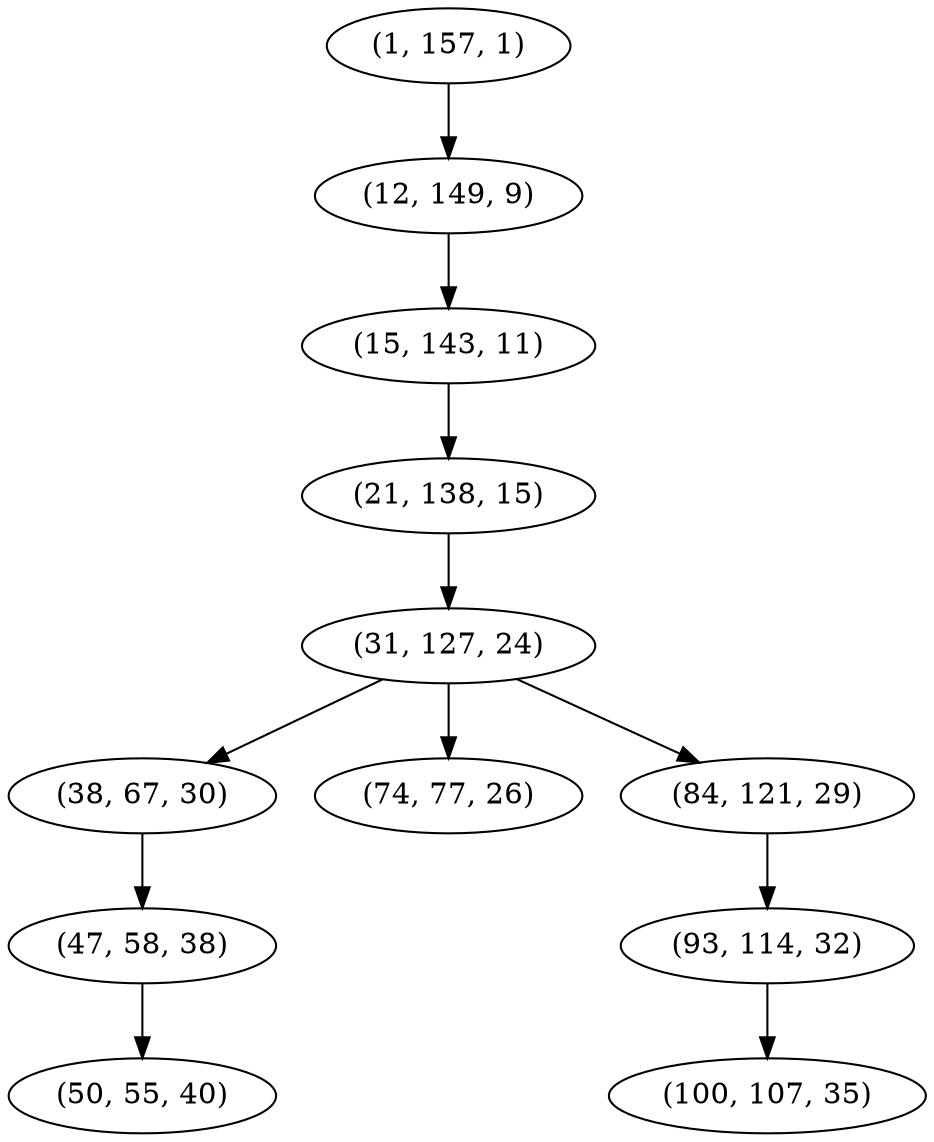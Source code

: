 digraph tree {
    "(1, 157, 1)";
    "(12, 149, 9)";
    "(15, 143, 11)";
    "(21, 138, 15)";
    "(31, 127, 24)";
    "(38, 67, 30)";
    "(47, 58, 38)";
    "(50, 55, 40)";
    "(74, 77, 26)";
    "(84, 121, 29)";
    "(93, 114, 32)";
    "(100, 107, 35)";
    "(1, 157, 1)" -> "(12, 149, 9)";
    "(12, 149, 9)" -> "(15, 143, 11)";
    "(15, 143, 11)" -> "(21, 138, 15)";
    "(21, 138, 15)" -> "(31, 127, 24)";
    "(31, 127, 24)" -> "(38, 67, 30)";
    "(31, 127, 24)" -> "(74, 77, 26)";
    "(31, 127, 24)" -> "(84, 121, 29)";
    "(38, 67, 30)" -> "(47, 58, 38)";
    "(47, 58, 38)" -> "(50, 55, 40)";
    "(84, 121, 29)" -> "(93, 114, 32)";
    "(93, 114, 32)" -> "(100, 107, 35)";
}
